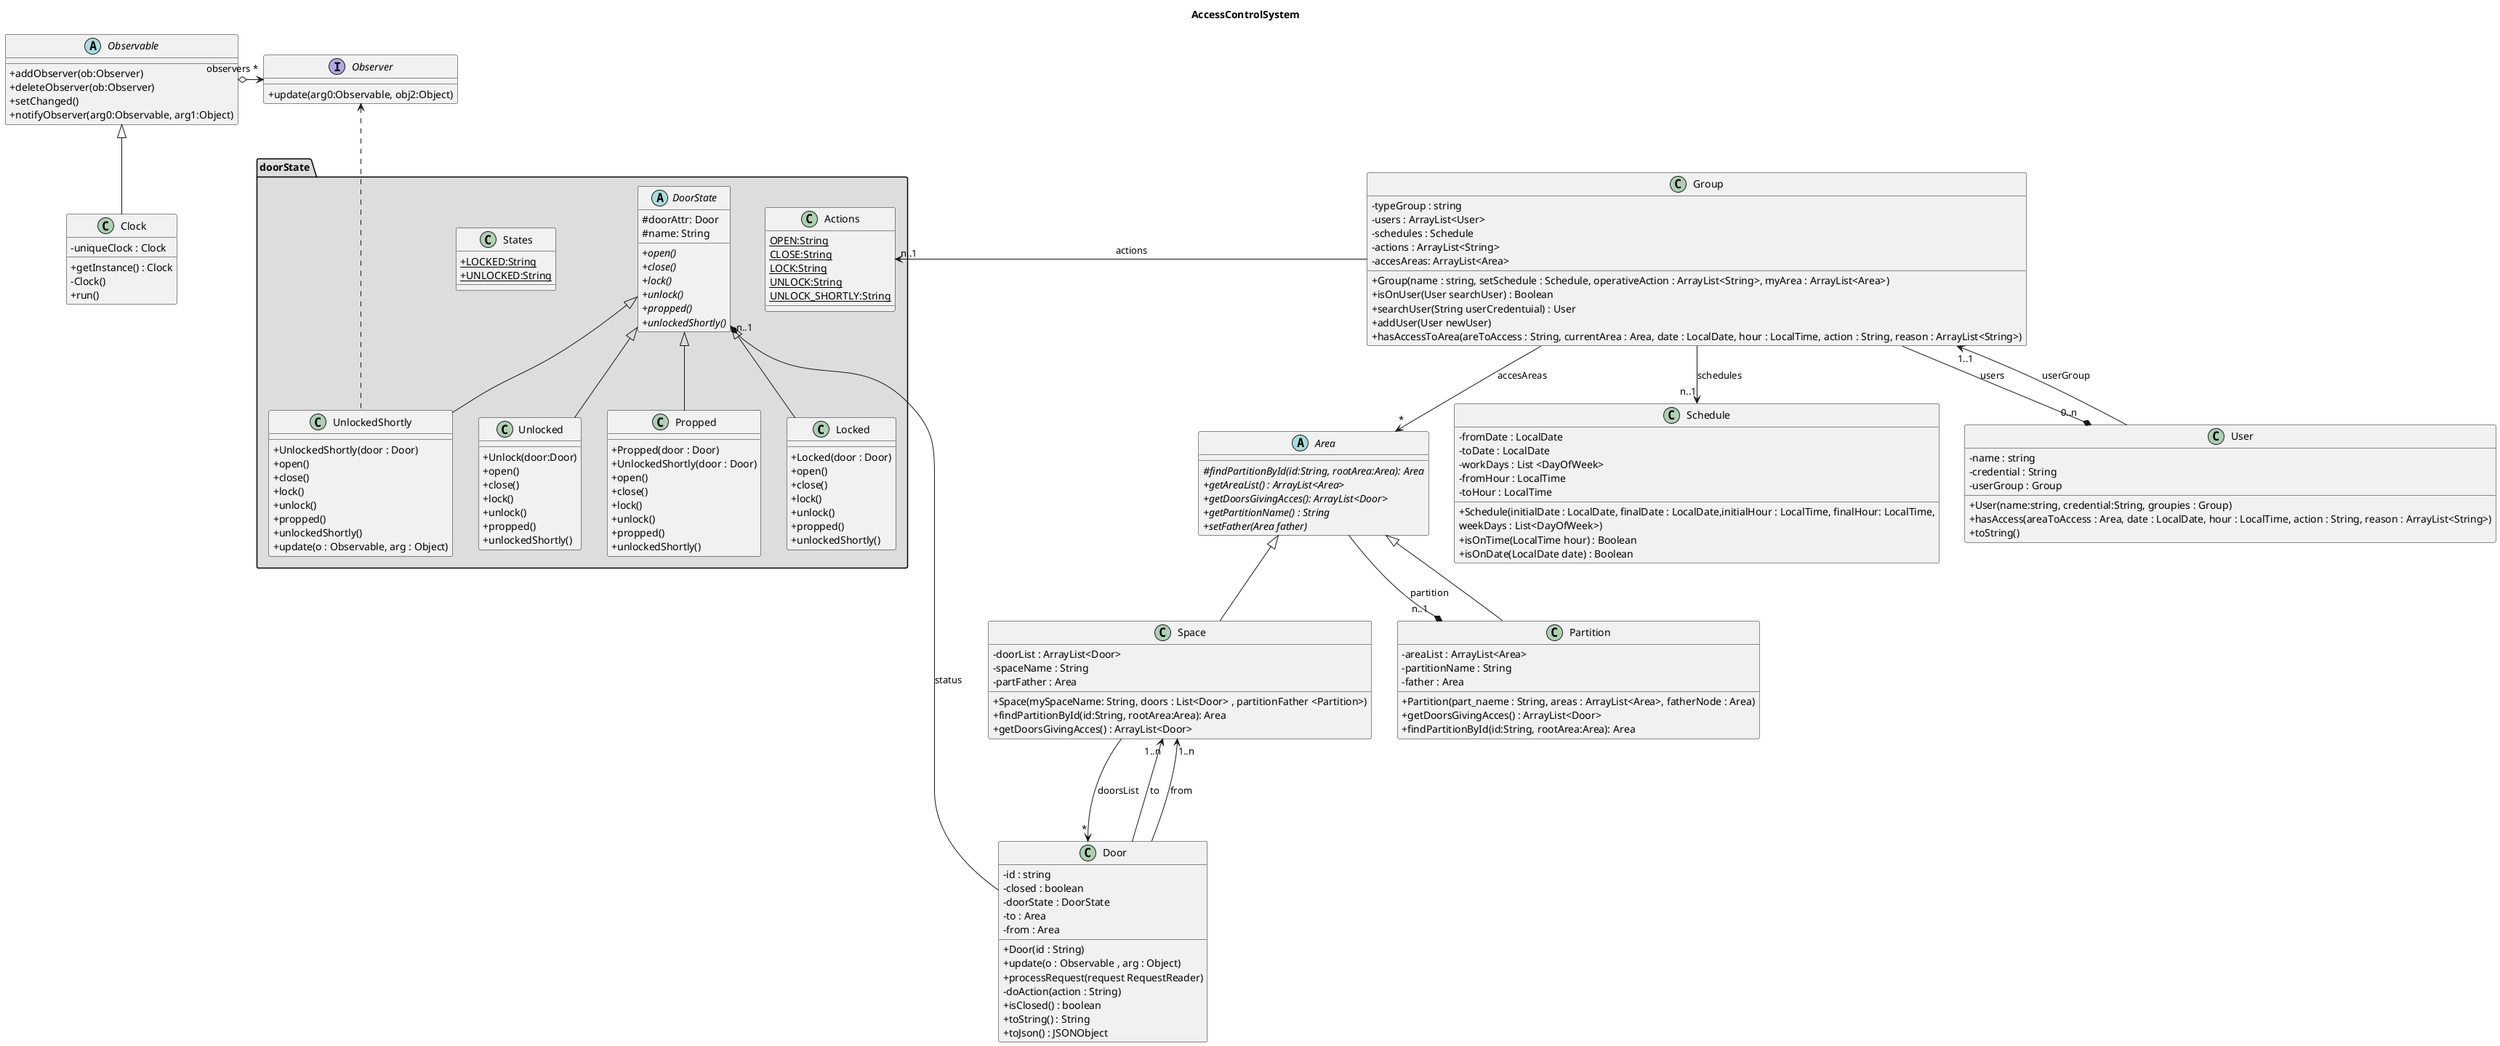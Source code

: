 @startuml
skinparam classAttributeIconSize 0
' this is to use the standard notation for public, protected, private
title AccessControlSystem
class User {
- name : string
- credential : String
- userGroup : Group

+ User(name:string, credential:String, groupies : Group)
+hasAccess(areaToAccess : Area, date : LocalDate, hour : LocalTime, action : String, reason : ArrayList<String>)
+ toString()
}



class Group{
    - typeGroup : string
    - users : ArrayList<User>
    - schedules : Schedule
    - actions : ArrayList<String>
    - accesAreas: ArrayList<Area>

   + Group(name : string, setSchedule : Schedule, operativeAction : ArrayList<String>, myArea : ArrayList<Area>)
   + isOnUser(User searchUser) : Boolean
   + searchUser(String userCredentuial) : User
   + addUser(User newUser)
   + hasAccessToArea(areToAccess : String, currentArea : Area, date : LocalDate, hour : LocalTime, action : String, reason : ArrayList<String>)
}


class Schedule{
    - fromDate : LocalDate
    - toDate : LocalDate
    - workDays : List <DayOfWeek>
    - fromHour : LocalTime
    - toHour : LocalTime

    + Schedule(initialDate : LocalDate, finalDate : LocalDate,initialHour : LocalTime, finalHour: LocalTime,
    weekDays : List<DayOfWeek>)
    + isOnTime(LocalTime hour) : Boolean
    + isOnDate(LocalDate date) : Boolean

}


class Door{
    -id : string
    -closed : boolean
    -doorState : DoorState
    -to : Area
    -from : Area
    + Door(id : String)
    + update(o : Observable , arg : Object)
    + processRequest(request RequestReader)
    - doAction(action : String)
    + isClosed() : boolean
    + toString() : String
    +toJson() : JSONObject
}

namespace doorState #DDDDDD{
    class States{
       +{static}LOCKED:String
       +{static}UNLOCKED:String
    }

    class Actions{
        {static}OPEN:String
        {static}CLOSE:String
        {static}LOCK:String
        {static}UNLOCK:String
        {static}UNLOCK_SHORTLY:String
    }

    abstract DoorState{
        #doorAttr: Door
        #name: String
        {abstract}+open()
        {abstract}+close()
        {abstract}+lock()
        {abstract}+unlock()
        {abstract}+propped()
        {abstract}+unlockedShortly()
    }

    class Unlocked extends DoorState{
        +Unlock(door:Door)
        +open()
        +close()
        +lock()
        +unlock()
        +propped()
        +unlockedShortly()

    }

    class UnlockedShortly extends DoorState{
        +UnlockedShortly(door : Door)
        +open()
        +close()
        +lock()
        +unlock()
        +propped()
        +unlockedShortly()
        +update(o : Observable, arg : Object)


    }

    class Propped extends DoorState{
        +Propped(door : Door)
        +UnlockedShortly(door : Door)
        +open()
        +close()
        +lock()
        +unlock()
        +propped()
        +unlockedShortly()
    }

    class Locked extends DoorState{
        +Locked(door : Door)
        +open()
        +close()
        +lock()
        +unlock()
        +propped()
        +unlockedShortly()

    }
}


abstract Area{
    {abstract}#findPartitionById(id:String, rootArea:Area): Area
    {abstract}+getAreaList() : ArrayList<Area>
    {abstract}+getDoorsGivingAcces(): ArrayList<Door>
    {abstract}+getPartitionName() : String
    {abstract}+setFather(Area father)
}

class Partition extends Area{
    - areaList : ArrayList<Area>
    - partitionName : String
    - father : Area

    + Partition(part_naeme : String, areas : ArrayList<Area>, fatherNode : Area)
    + getDoorsGivingAcces() : ArrayList<Door>
    + findPartitionById(id:String, rootArea:Area): Area
}

 class Space Extends Area{
    - doorList : ArrayList<Door>
    - spaceName : String
    - partFather : Area
    + Space(mySpaceName: String, doors : List<Door> , partitionFather <Partition>)
    + findPartitionById(id:String, rootArea:Area): Area
    + getDoorsGivingAcces() : ArrayList<Door>
}


abstract Observable{
    +addObserver(ob:Observer)
    +deleteObserver(ob:Observer)
    +setChanged()
    +notifyObserver(arg0:Observable, arg1:Object)
}

interface Observer{
    +update(arg0:Observable, obj2:Object)
}


class Clock extends Observable{
    -uniqueClock : Clock
    +getInstance() : Clock
    -Clock()
    +run()


}

Group -left-> "n..1" Actions : actions
Group -down-> "n..1" Schedule : schedules
Group -down-* "0..n"  User: users
User -up-> "1..1" Group:userGroup


Door --up->"1..n" Space: to
Door --up->"1..n" Space: from
Door -right-*"n..1" DoorState : status


Area --down*"n..1" Partition:partition

Space --down->"*" Door:doorsList

Group -->"*" Area: accesAreas

Observable o-right-> "observers *" Observer

UnlockedShortly ..Up.> Observer




@enduml

//manito no se hacer un commit
